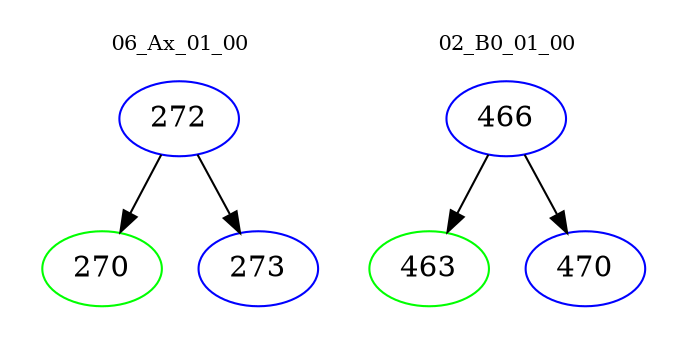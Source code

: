 digraph{
subgraph cluster_0 {
color = white
label = "06_Ax_01_00";
fontsize=10;
T0_272 [label="272", color="blue"]
T0_272 -> T0_270 [color="black"]
T0_270 [label="270", color="green"]
T0_272 -> T0_273 [color="black"]
T0_273 [label="273", color="blue"]
}
subgraph cluster_1 {
color = white
label = "02_B0_01_00";
fontsize=10;
T1_466 [label="466", color="blue"]
T1_466 -> T1_463 [color="black"]
T1_463 [label="463", color="green"]
T1_466 -> T1_470 [color="black"]
T1_470 [label="470", color="blue"]
}
}
